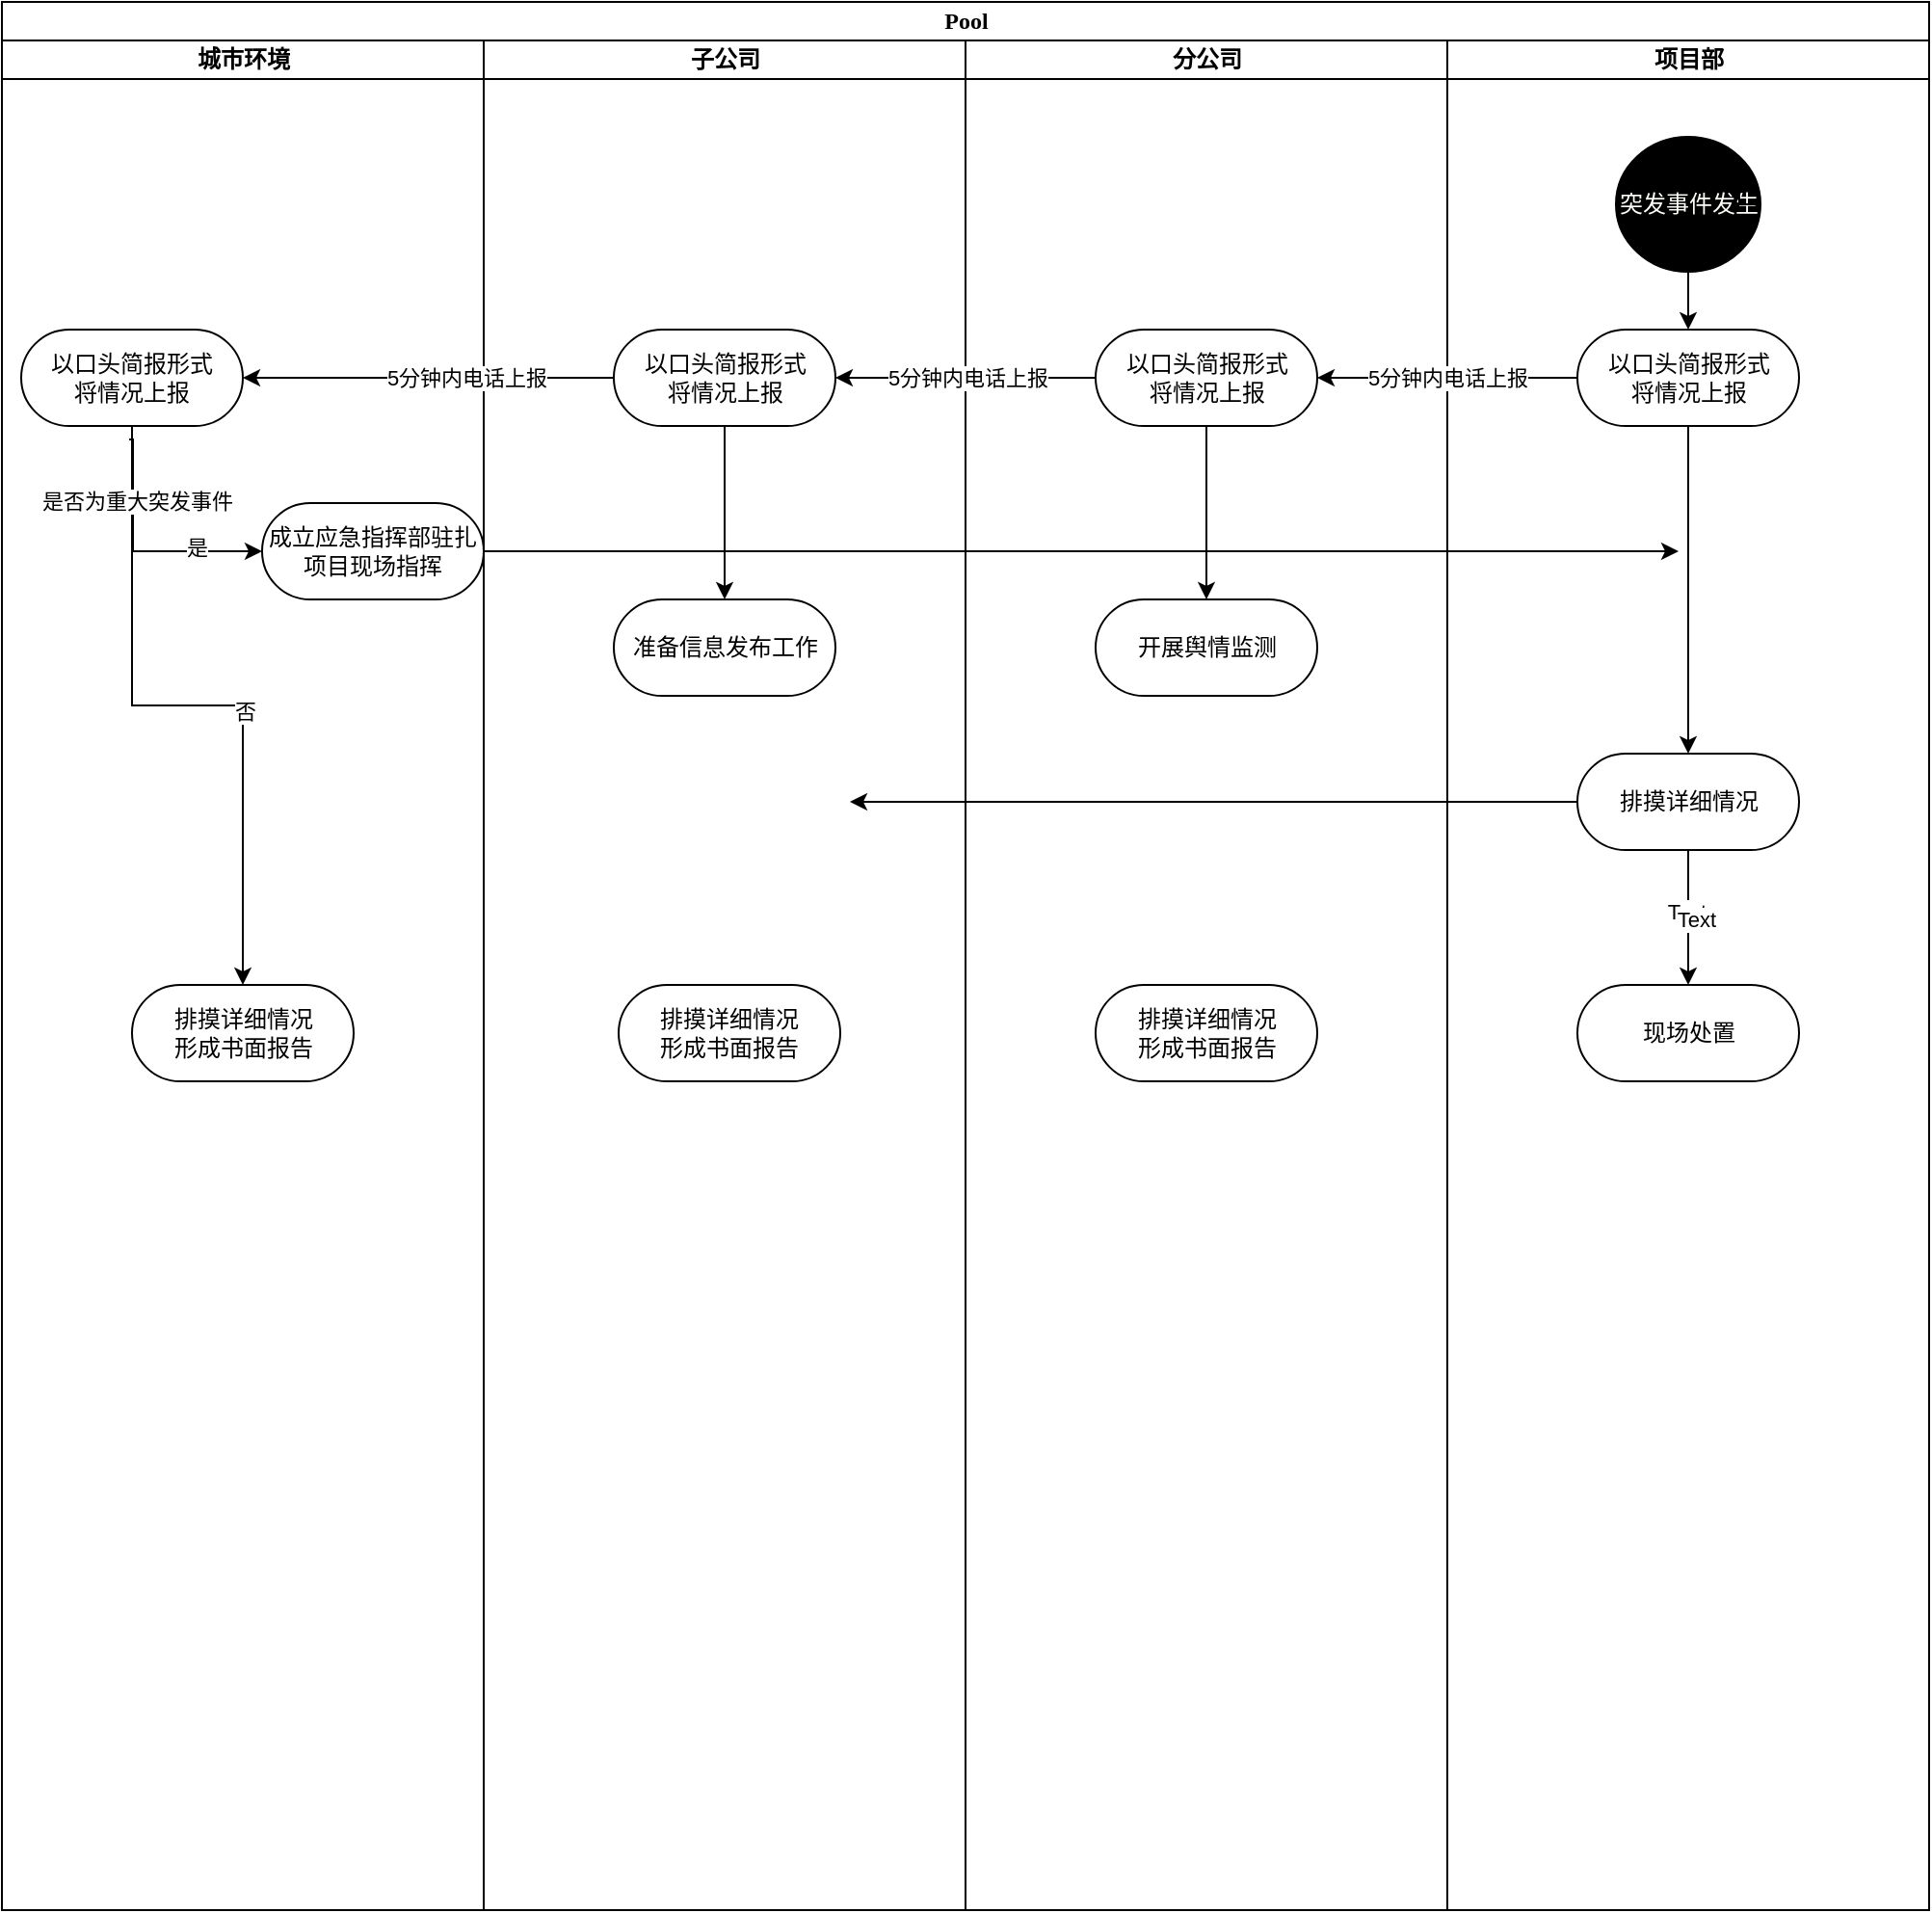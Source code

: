 <mxfile version="21.6.7" type="github">
  <diagram name="Page-1" id="0783ab3e-0a74-02c8-0abd-f7b4e66b4bec">
    <mxGraphModel dx="1434" dy="766" grid="1" gridSize="10" guides="1" tooltips="1" connect="1" arrows="1" fold="1" page="1" pageScale="1" pageWidth="850" pageHeight="1100" background="none" math="0" shadow="0">
      <root>
        <mxCell id="0" />
        <mxCell id="1" parent="0" />
        <mxCell id="1c1d494c118603dd-1" value="Pool" style="swimlane;html=1;childLayout=stackLayout;startSize=20;rounded=0;shadow=0;comic=0;labelBackgroundColor=none;strokeWidth=1;fontFamily=Verdana;fontSize=12;align=center;" parent="1" vertex="1">
          <mxGeometry x="40" y="20" width="1000" height="990" as="geometry" />
        </mxCell>
        <mxCell id="1c1d494c118603dd-2" value="城市环境" style="swimlane;html=1;startSize=20;" parent="1c1d494c118603dd-1" vertex="1">
          <mxGeometry y="20" width="250" height="970" as="geometry" />
        </mxCell>
        <mxCell id="oOQ63VLb-OkWk4r61rTC-39" style="edgeStyle=orthogonalEdgeStyle;rounded=0;orthogonalLoop=1;jettySize=auto;html=1;entryX=0;entryY=0.5;entryDx=0;entryDy=0;exitX=0.487;exitY=1.14;exitDx=0;exitDy=0;exitPerimeter=0;" edge="1" parent="1c1d494c118603dd-2" source="oOQ63VLb-OkWk4r61rTC-31" target="oOQ63VLb-OkWk4r61rTC-35">
          <mxGeometry relative="1" as="geometry">
            <Array as="points">
              <mxPoint x="68" y="207" />
              <mxPoint x="68" y="265" />
            </Array>
          </mxGeometry>
        </mxCell>
        <mxCell id="oOQ63VLb-OkWk4r61rTC-55" value="是" style="edgeLabel;html=1;align=center;verticalAlign=middle;resizable=0;points=[];" vertex="1" connectable="0" parent="oOQ63VLb-OkWk4r61rTC-39">
          <mxGeometry x="0.465" y="2" relative="1" as="geometry">
            <mxPoint as="offset" />
          </mxGeometry>
        </mxCell>
        <mxCell id="oOQ63VLb-OkWk4r61rTC-53" style="edgeStyle=orthogonalEdgeStyle;rounded=0;orthogonalLoop=1;jettySize=auto;html=1;entryX=0.5;entryY=0;entryDx=0;entryDy=0;" edge="1" parent="1c1d494c118603dd-2" source="oOQ63VLb-OkWk4r61rTC-31" target="oOQ63VLb-OkWk4r61rTC-64">
          <mxGeometry relative="1" as="geometry">
            <mxPoint x="67.5" y="380" as="targetPoint" />
          </mxGeometry>
        </mxCell>
        <mxCell id="oOQ63VLb-OkWk4r61rTC-54" value="是否为重大突发事件" style="edgeLabel;html=1;align=center;verticalAlign=middle;resizable=0;points=[];" vertex="1" connectable="0" parent="oOQ63VLb-OkWk4r61rTC-53">
          <mxGeometry x="-0.778" y="2" relative="1" as="geometry">
            <mxPoint as="offset" />
          </mxGeometry>
        </mxCell>
        <mxCell id="oOQ63VLb-OkWk4r61rTC-56" value="否" style="edgeLabel;html=1;align=center;verticalAlign=middle;resizable=0;points=[];" vertex="1" connectable="0" parent="oOQ63VLb-OkWk4r61rTC-53">
          <mxGeometry x="0.18" y="1" relative="1" as="geometry">
            <mxPoint as="offset" />
          </mxGeometry>
        </mxCell>
        <mxCell id="oOQ63VLb-OkWk4r61rTC-31" value="以口头简报形式&lt;br&gt;将情况上报" style="rounded=1;whiteSpace=wrap;html=1;shadow=0;comic=0;labelBackgroundColor=none;strokeWidth=1;fontFamily=Verdana;fontSize=12;align=center;arcSize=50;" vertex="1" parent="1c1d494c118603dd-2">
          <mxGeometry x="10" y="150" width="115" height="50" as="geometry" />
        </mxCell>
        <mxCell id="oOQ63VLb-OkWk4r61rTC-65" style="edgeStyle=orthogonalEdgeStyle;rounded=0;orthogonalLoop=1;jettySize=auto;html=1;" edge="1" parent="1c1d494c118603dd-2" source="oOQ63VLb-OkWk4r61rTC-35">
          <mxGeometry relative="1" as="geometry">
            <mxPoint x="870" y="265" as="targetPoint" />
          </mxGeometry>
        </mxCell>
        <mxCell id="oOQ63VLb-OkWk4r61rTC-35" value="成立应急指挥部驻扎项目现场指挥" style="rounded=1;whiteSpace=wrap;html=1;shadow=0;comic=0;labelBackgroundColor=none;strokeWidth=1;fontFamily=Verdana;fontSize=12;align=center;arcSize=50;" vertex="1" parent="1c1d494c118603dd-2">
          <mxGeometry x="135" y="240" width="115" height="50" as="geometry" />
        </mxCell>
        <mxCell id="oOQ63VLb-OkWk4r61rTC-64" value="排摸详细情况&lt;br&gt;形成书面报告" style="rounded=1;whiteSpace=wrap;html=1;shadow=0;comic=0;labelBackgroundColor=none;strokeWidth=1;fontFamily=Verdana;fontSize=12;align=center;arcSize=50;" vertex="1" parent="1c1d494c118603dd-2">
          <mxGeometry x="67.5" y="490" width="115" height="50" as="geometry" />
        </mxCell>
        <mxCell id="1c1d494c118603dd-3" value="子公司" style="swimlane;html=1;startSize=20;" parent="1c1d494c118603dd-1" vertex="1">
          <mxGeometry x="250" y="20" width="250" height="970" as="geometry" />
        </mxCell>
        <mxCell id="oOQ63VLb-OkWk4r61rTC-45" style="edgeStyle=orthogonalEdgeStyle;rounded=0;orthogonalLoop=1;jettySize=auto;html=1;" edge="1" parent="1c1d494c118603dd-3" source="oOQ63VLb-OkWk4r61rTC-30" target="oOQ63VLb-OkWk4r61rTC-38">
          <mxGeometry relative="1" as="geometry" />
        </mxCell>
        <mxCell id="oOQ63VLb-OkWk4r61rTC-30" value="以口头简报形式&lt;br&gt;将情况上报" style="rounded=1;whiteSpace=wrap;html=1;shadow=0;comic=0;labelBackgroundColor=none;strokeWidth=1;fontFamily=Verdana;fontSize=12;align=center;arcSize=50;" vertex="1" parent="1c1d494c118603dd-3">
          <mxGeometry x="67.5" y="150" width="115" height="50" as="geometry" />
        </mxCell>
        <mxCell id="oOQ63VLb-OkWk4r61rTC-38" value="准备信息发布工作" style="rounded=1;whiteSpace=wrap;html=1;shadow=0;comic=0;labelBackgroundColor=none;strokeWidth=1;fontFamily=Verdana;fontSize=12;align=center;arcSize=50;" vertex="1" parent="1c1d494c118603dd-3">
          <mxGeometry x="67.5" y="290" width="115" height="50" as="geometry" />
        </mxCell>
        <mxCell id="oOQ63VLb-OkWk4r61rTC-63" value="排摸详细情况&lt;br&gt;形成书面报告" style="rounded=1;whiteSpace=wrap;html=1;shadow=0;comic=0;labelBackgroundColor=none;strokeWidth=1;fontFamily=Verdana;fontSize=12;align=center;arcSize=50;" vertex="1" parent="1c1d494c118603dd-3">
          <mxGeometry x="70" y="490" width="115" height="50" as="geometry" />
        </mxCell>
        <mxCell id="1c1d494c118603dd-4" value="分公司" style="swimlane;html=1;startSize=20;" parent="1c1d494c118603dd-1" vertex="1">
          <mxGeometry x="500" y="20" width="250" height="970" as="geometry">
            <mxRectangle x="500" y="20" width="40" height="970" as="alternateBounds" />
          </mxGeometry>
        </mxCell>
        <mxCell id="oOQ63VLb-OkWk4r61rTC-46" style="edgeStyle=orthogonalEdgeStyle;rounded=0;orthogonalLoop=1;jettySize=auto;html=1;entryX=0.5;entryY=0;entryDx=0;entryDy=0;exitX=0.5;exitY=1;exitDx=0;exitDy=0;" edge="1" parent="1c1d494c118603dd-4" source="oOQ63VLb-OkWk4r61rTC-29" target="oOQ63VLb-OkWk4r61rTC-37">
          <mxGeometry relative="1" as="geometry">
            <mxPoint x="125" y="240" as="sourcePoint" />
          </mxGeometry>
        </mxCell>
        <mxCell id="oOQ63VLb-OkWk4r61rTC-29" value="以口头简报形式&lt;br&gt;将情况上报" style="rounded=1;whiteSpace=wrap;html=1;shadow=0;comic=0;labelBackgroundColor=none;strokeWidth=1;fontFamily=Verdana;fontSize=12;align=center;arcSize=50;" vertex="1" parent="1c1d494c118603dd-4">
          <mxGeometry x="67.5" y="150" width="115" height="50" as="geometry" />
        </mxCell>
        <mxCell id="oOQ63VLb-OkWk4r61rTC-37" value="开展舆情监测" style="rounded=1;whiteSpace=wrap;html=1;shadow=0;comic=0;labelBackgroundColor=none;strokeWidth=1;fontFamily=Verdana;fontSize=12;align=center;arcSize=50;" vertex="1" parent="1c1d494c118603dd-4">
          <mxGeometry x="67.5" y="290" width="115" height="50" as="geometry" />
        </mxCell>
        <mxCell id="oOQ63VLb-OkWk4r61rTC-62" value="排摸详细情况&lt;br&gt;形成书面报告" style="rounded=1;whiteSpace=wrap;html=1;shadow=0;comic=0;labelBackgroundColor=none;strokeWidth=1;fontFamily=Verdana;fontSize=12;align=center;arcSize=50;" vertex="1" parent="1c1d494c118603dd-4">
          <mxGeometry x="67.5" y="490" width="115" height="50" as="geometry" />
        </mxCell>
        <mxCell id="oOQ63VLb-OkWk4r61rTC-21" value="项目部" style="swimlane;html=1;startSize=20;" vertex="1" parent="1c1d494c118603dd-1">
          <mxGeometry x="750" y="20" width="250" height="970" as="geometry">
            <mxRectangle x="500" y="20" width="40" height="970" as="alternateBounds" />
          </mxGeometry>
        </mxCell>
        <mxCell id="oOQ63VLb-OkWk4r61rTC-28" style="edgeStyle=orthogonalEdgeStyle;rounded=0;orthogonalLoop=1;jettySize=auto;html=1;entryX=0.5;entryY=0;entryDx=0;entryDy=0;" edge="1" parent="oOQ63VLb-OkWk4r61rTC-21" source="60571a20871a0731-4" target="oOQ63VLb-OkWk4r61rTC-26">
          <mxGeometry relative="1" as="geometry" />
        </mxCell>
        <mxCell id="60571a20871a0731-4" value="&lt;font color=&quot;#fbfff7&quot;&gt;突发事件发生&lt;/font&gt;" style="ellipse;whiteSpace=wrap;html=1;rounded=0;shadow=0;comic=0;labelBackgroundColor=none;strokeWidth=1;fillColor=#000000;fontFamily=Verdana;fontSize=12;align=center;" parent="oOQ63VLb-OkWk4r61rTC-21" vertex="1">
          <mxGeometry x="87.5" y="50" width="75" height="70" as="geometry" />
        </mxCell>
        <mxCell id="oOQ63VLb-OkWk4r61rTC-2" style="edgeStyle=orthogonalEdgeStyle;rounded=0;orthogonalLoop=1;jettySize=auto;html=1;exitX=1;exitY=0.5;exitDx=0;exitDy=0;entryX=1;entryY=0;entryDx=0;entryDy=0;" edge="1" parent="oOQ63VLb-OkWk4r61rTC-21" source="60571a20871a0731-4" target="60571a20871a0731-4">
          <mxGeometry relative="1" as="geometry" />
        </mxCell>
        <mxCell id="oOQ63VLb-OkWk4r61rTC-47" style="edgeStyle=orthogonalEdgeStyle;rounded=0;orthogonalLoop=1;jettySize=auto;html=1;entryX=0.5;entryY=0;entryDx=0;entryDy=0;" edge="1" parent="oOQ63VLb-OkWk4r61rTC-21" source="oOQ63VLb-OkWk4r61rTC-26" target="oOQ63VLb-OkWk4r61rTC-43">
          <mxGeometry relative="1" as="geometry" />
        </mxCell>
        <mxCell id="oOQ63VLb-OkWk4r61rTC-26" value="以口头简报形式&lt;br&gt;将情况上报" style="rounded=1;whiteSpace=wrap;html=1;shadow=0;comic=0;labelBackgroundColor=none;strokeWidth=1;fontFamily=Verdana;fontSize=12;align=center;arcSize=50;" vertex="1" parent="oOQ63VLb-OkWk4r61rTC-21">
          <mxGeometry x="67.5" y="150" width="115" height="50" as="geometry" />
        </mxCell>
        <mxCell id="oOQ63VLb-OkWk4r61rTC-68" style="edgeStyle=orthogonalEdgeStyle;rounded=0;orthogonalLoop=1;jettySize=auto;html=1;" edge="1" parent="oOQ63VLb-OkWk4r61rTC-21" source="oOQ63VLb-OkWk4r61rTC-43">
          <mxGeometry relative="1" as="geometry">
            <mxPoint x="-310" y="395" as="targetPoint" />
          </mxGeometry>
        </mxCell>
        <mxCell id="oOQ63VLb-OkWk4r61rTC-69" style="edgeStyle=orthogonalEdgeStyle;rounded=0;orthogonalLoop=1;jettySize=auto;html=1;exitX=0.5;exitY=1;exitDx=0;exitDy=0;" edge="1" parent="oOQ63VLb-OkWk4r61rTC-21" source="oOQ63VLb-OkWk4r61rTC-43" target="oOQ63VLb-OkWk4r61rTC-61">
          <mxGeometry relative="1" as="geometry" />
        </mxCell>
        <mxCell id="oOQ63VLb-OkWk4r61rTC-70" value="Text" style="edgeLabel;html=1;align=center;verticalAlign=middle;resizable=0;points=[];" vertex="1" connectable="0" parent="oOQ63VLb-OkWk4r61rTC-69">
          <mxGeometry x="-0.086" y="-1" relative="1" as="geometry">
            <mxPoint as="offset" />
          </mxGeometry>
        </mxCell>
        <mxCell id="oOQ63VLb-OkWk4r61rTC-71" value="Text" style="edgeLabel;html=1;align=center;verticalAlign=middle;resizable=0;points=[];" vertex="1" connectable="0" parent="oOQ63VLb-OkWk4r61rTC-69">
          <mxGeometry x="0.029" y="4" relative="1" as="geometry">
            <mxPoint as="offset" />
          </mxGeometry>
        </mxCell>
        <mxCell id="oOQ63VLb-OkWk4r61rTC-43" value="排摸详细情况" style="rounded=1;whiteSpace=wrap;html=1;shadow=0;comic=0;labelBackgroundColor=none;strokeWidth=1;fontFamily=Verdana;fontSize=12;align=center;arcSize=50;" vertex="1" parent="oOQ63VLb-OkWk4r61rTC-21">
          <mxGeometry x="67.5" y="370" width="115" height="50" as="geometry" />
        </mxCell>
        <mxCell id="oOQ63VLb-OkWk4r61rTC-61" value="现场处置" style="rounded=1;whiteSpace=wrap;html=1;shadow=0;comic=0;labelBackgroundColor=none;strokeWidth=1;fontFamily=Verdana;fontSize=12;align=center;arcSize=50;" vertex="1" parent="oOQ63VLb-OkWk4r61rTC-21">
          <mxGeometry x="67.5" y="490" width="115" height="50" as="geometry" />
        </mxCell>
        <mxCell id="oOQ63VLb-OkWk4r61rTC-32" style="edgeStyle=orthogonalEdgeStyle;rounded=0;orthogonalLoop=1;jettySize=auto;html=1;entryX=1;entryY=0.5;entryDx=0;entryDy=0;" edge="1" parent="1c1d494c118603dd-1" source="oOQ63VLb-OkWk4r61rTC-26" target="oOQ63VLb-OkWk4r61rTC-29">
          <mxGeometry relative="1" as="geometry" />
        </mxCell>
        <mxCell id="oOQ63VLb-OkWk4r61rTC-48" value="5分钟内电话上报" style="edgeLabel;html=1;align=center;verticalAlign=middle;resizable=0;points=[];" vertex="1" connectable="0" parent="oOQ63VLb-OkWk4r61rTC-32">
          <mxGeometry x="-0.356" y="1" relative="1" as="geometry">
            <mxPoint x="-24" y="-1" as="offset" />
          </mxGeometry>
        </mxCell>
        <mxCell id="oOQ63VLb-OkWk4r61rTC-33" style="edgeStyle=orthogonalEdgeStyle;rounded=0;orthogonalLoop=1;jettySize=auto;html=1;exitX=0;exitY=0.5;exitDx=0;exitDy=0;entryX=1;entryY=0.5;entryDx=0;entryDy=0;" edge="1" parent="1c1d494c118603dd-1" source="oOQ63VLb-OkWk4r61rTC-29" target="oOQ63VLb-OkWk4r61rTC-30">
          <mxGeometry relative="1" as="geometry" />
        </mxCell>
        <mxCell id="oOQ63VLb-OkWk4r61rTC-49" value="5分钟内电话上报" style="edgeLabel;html=1;align=center;verticalAlign=middle;resizable=0;points=[];" vertex="1" connectable="0" parent="oOQ63VLb-OkWk4r61rTC-33">
          <mxGeometry x="-0.311" y="3" relative="1" as="geometry">
            <mxPoint x="-20" y="-3" as="offset" />
          </mxGeometry>
        </mxCell>
        <mxCell id="oOQ63VLb-OkWk4r61rTC-34" style="edgeStyle=orthogonalEdgeStyle;rounded=0;orthogonalLoop=1;jettySize=auto;html=1;exitX=0;exitY=0.5;exitDx=0;exitDy=0;entryX=1;entryY=0.5;entryDx=0;entryDy=0;" edge="1" parent="1c1d494c118603dd-1" source="oOQ63VLb-OkWk4r61rTC-30" target="oOQ63VLb-OkWk4r61rTC-31">
          <mxGeometry relative="1" as="geometry" />
        </mxCell>
        <mxCell id="oOQ63VLb-OkWk4r61rTC-50" value="5分钟内电话上报" style="edgeLabel;html=1;align=center;verticalAlign=middle;resizable=0;points=[];" vertex="1" connectable="0" parent="oOQ63VLb-OkWk4r61rTC-34">
          <mxGeometry x="-0.195" relative="1" as="geometry">
            <mxPoint x="1" as="offset" />
          </mxGeometry>
        </mxCell>
      </root>
    </mxGraphModel>
  </diagram>
</mxfile>
